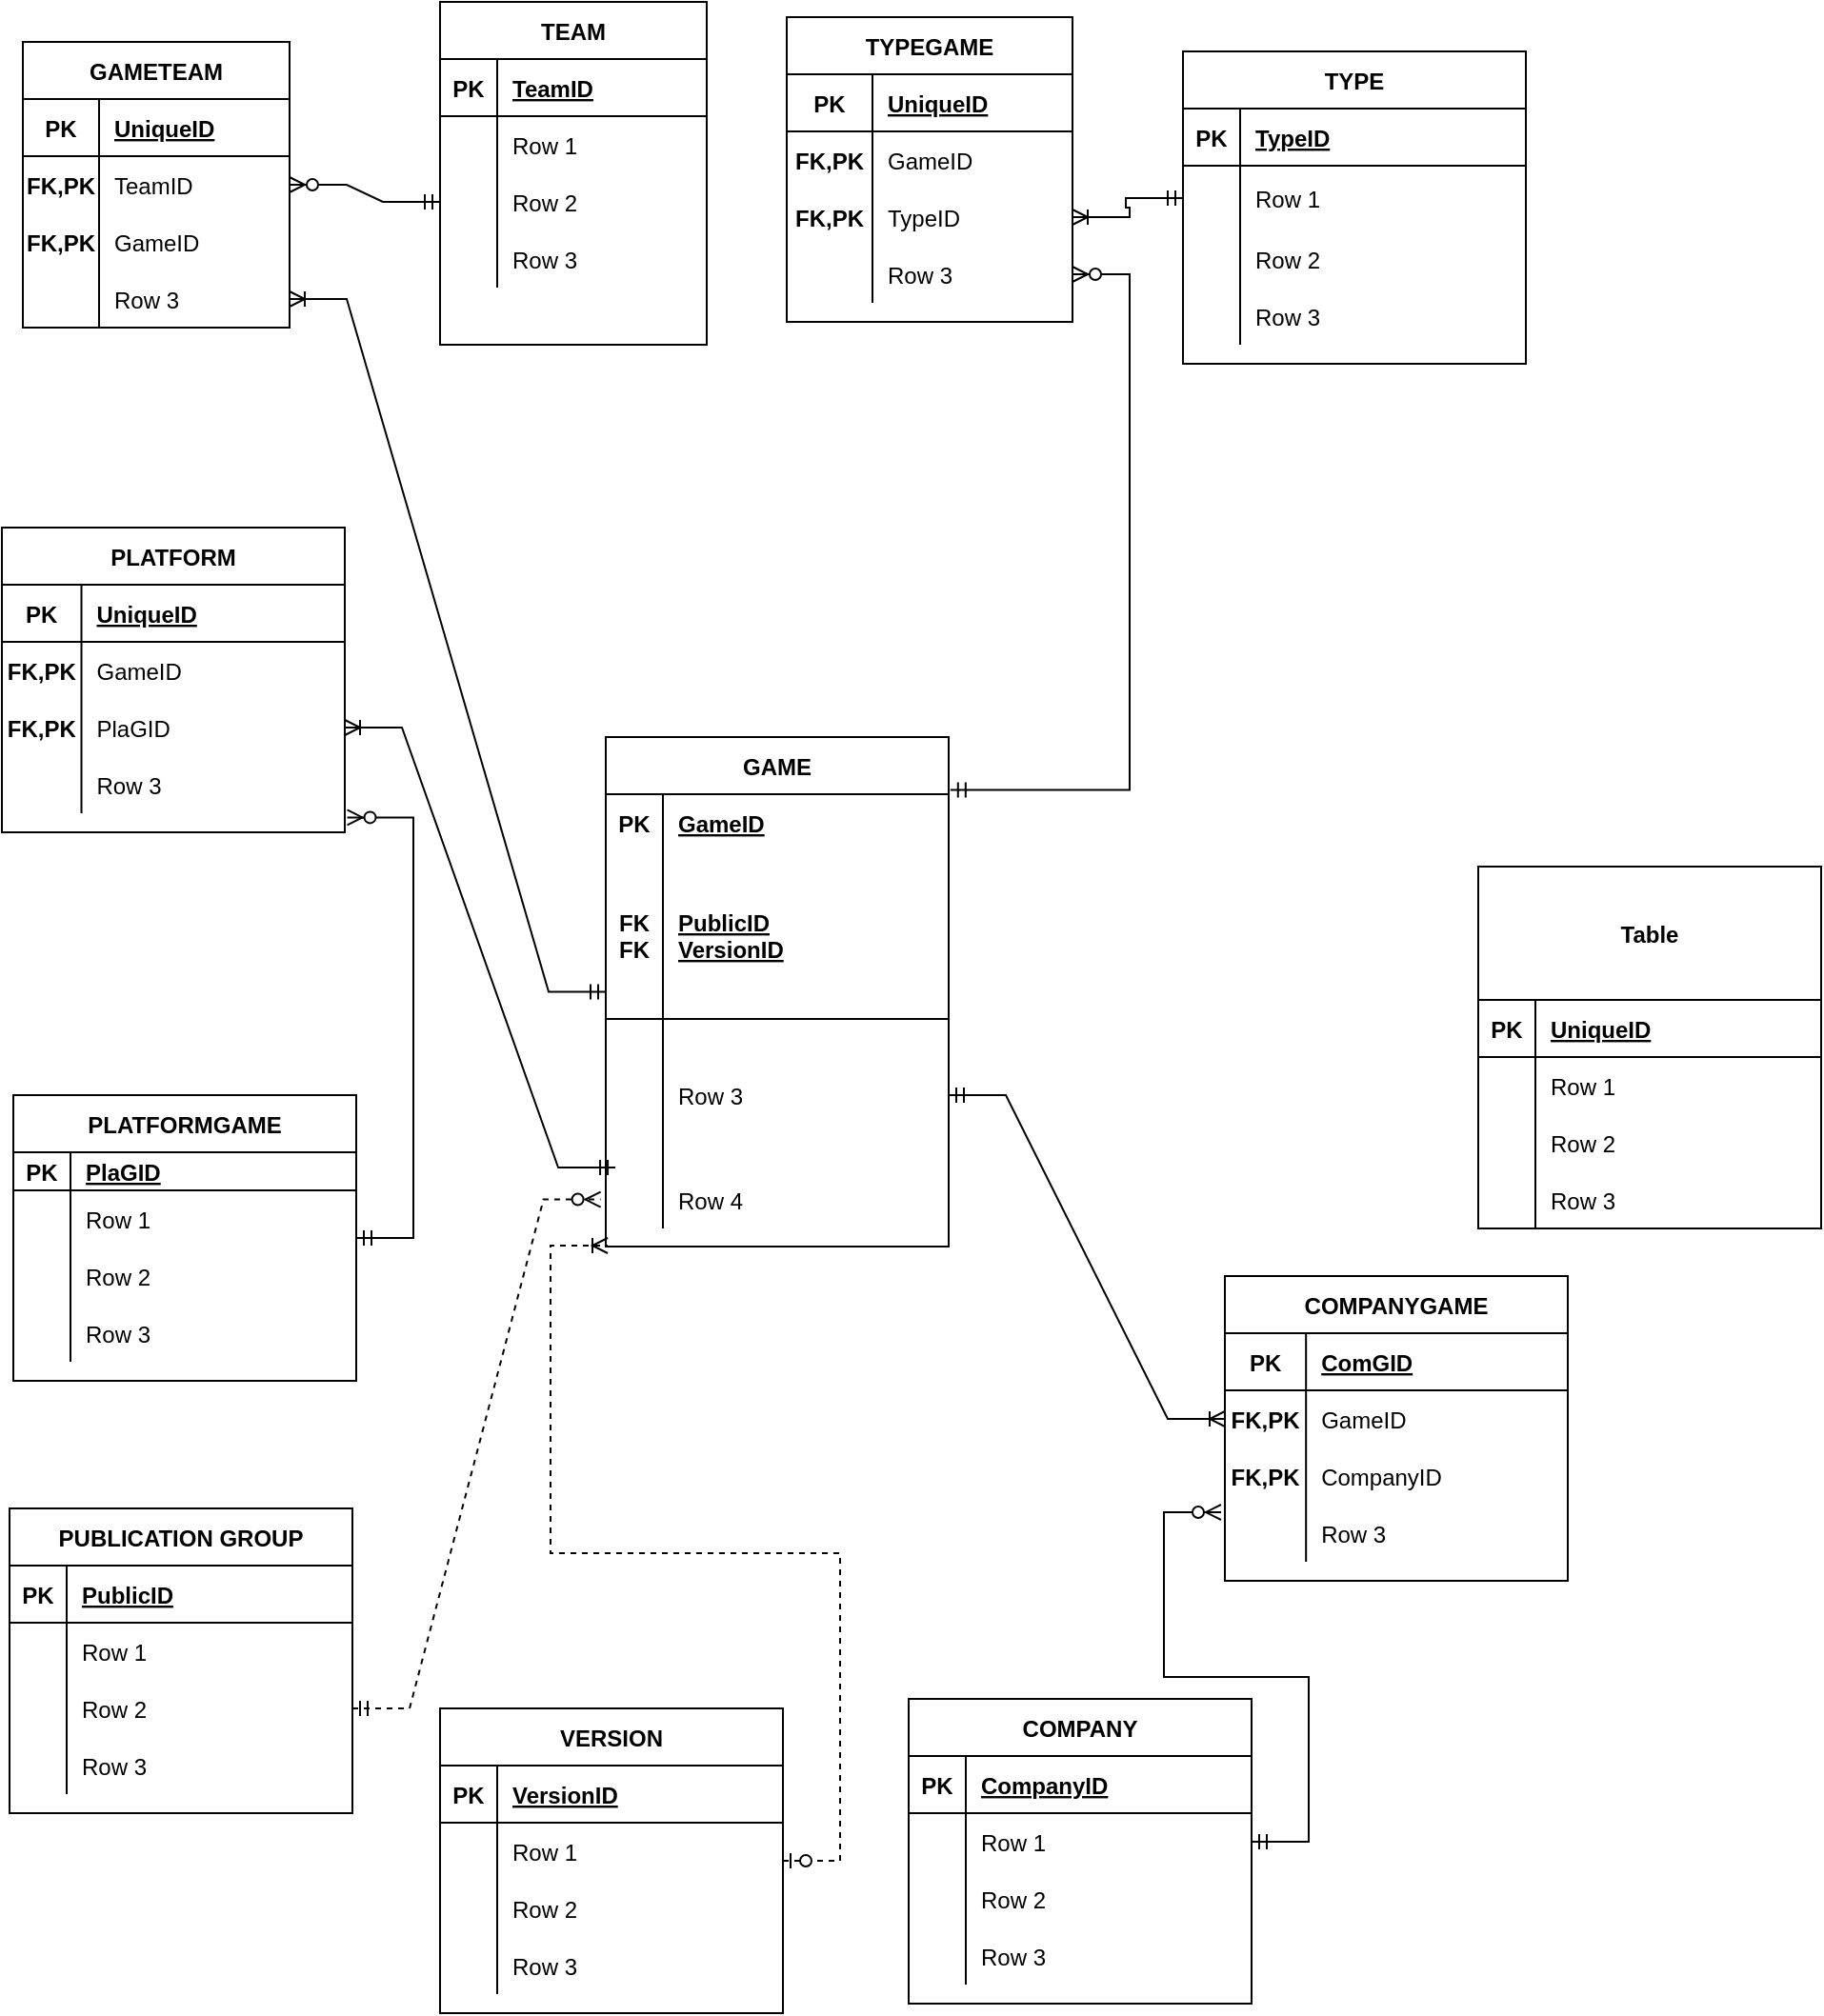 <mxfile version="15.8.3" type="github">
  <diagram id="R2lEEEUBdFMjLlhIrx00" name="Page-1">
    <mxGraphModel dx="1133" dy="668" grid="0" gridSize="10" guides="1" tooltips="1" connect="1" arrows="1" fold="1" page="0" pageScale="1" pageWidth="850" pageHeight="1100" background="none" math="0" shadow="0" extFonts="Permanent Marker^https://fonts.googleapis.com/css?family=Permanent+Marker">
      <root>
        <mxCell id="0" />
        <mxCell id="1" parent="0" />
        <mxCell id="ZHnTKF6K1xCSG7F7-KoO-1" value="GAMETEAM" style="shape=table;startSize=30;container=1;collapsible=1;childLayout=tableLayout;fixedRows=1;rowLines=0;fontStyle=1;align=center;resizeLast=1;" vertex="1" parent="1">
          <mxGeometry x="31" y="45" width="140" height="150" as="geometry" />
        </mxCell>
        <mxCell id="ZHnTKF6K1xCSG7F7-KoO-2" value="" style="shape=partialRectangle;collapsible=0;dropTarget=0;pointerEvents=0;fillColor=none;top=0;left=0;bottom=1;right=0;points=[[0,0.5],[1,0.5]];portConstraint=eastwest;" vertex="1" parent="ZHnTKF6K1xCSG7F7-KoO-1">
          <mxGeometry y="30" width="140" height="30" as="geometry" />
        </mxCell>
        <mxCell id="ZHnTKF6K1xCSG7F7-KoO-3" value="PK" style="shape=partialRectangle;connectable=0;fillColor=none;top=0;left=0;bottom=0;right=0;fontStyle=1;overflow=hidden;" vertex="1" parent="ZHnTKF6K1xCSG7F7-KoO-2">
          <mxGeometry width="40" height="30" as="geometry">
            <mxRectangle width="40" height="30" as="alternateBounds" />
          </mxGeometry>
        </mxCell>
        <mxCell id="ZHnTKF6K1xCSG7F7-KoO-4" value="UniqueID" style="shape=partialRectangle;connectable=0;fillColor=none;top=0;left=0;bottom=0;right=0;align=left;spacingLeft=6;fontStyle=5;overflow=hidden;" vertex="1" parent="ZHnTKF6K1xCSG7F7-KoO-2">
          <mxGeometry x="40" width="100" height="30" as="geometry">
            <mxRectangle width="100" height="30" as="alternateBounds" />
          </mxGeometry>
        </mxCell>
        <mxCell id="ZHnTKF6K1xCSG7F7-KoO-5" value="" style="shape=partialRectangle;collapsible=0;dropTarget=0;pointerEvents=0;fillColor=none;top=0;left=0;bottom=0;right=0;points=[[0,0.5],[1,0.5]];portConstraint=eastwest;" vertex="1" parent="ZHnTKF6K1xCSG7F7-KoO-1">
          <mxGeometry y="60" width="140" height="30" as="geometry" />
        </mxCell>
        <mxCell id="ZHnTKF6K1xCSG7F7-KoO-6" value="FK,PK" style="shape=partialRectangle;connectable=0;fillColor=none;top=0;left=0;bottom=0;right=0;editable=1;overflow=hidden;fontStyle=1" vertex="1" parent="ZHnTKF6K1xCSG7F7-KoO-5">
          <mxGeometry width="40" height="30" as="geometry">
            <mxRectangle width="40" height="30" as="alternateBounds" />
          </mxGeometry>
        </mxCell>
        <mxCell id="ZHnTKF6K1xCSG7F7-KoO-7" value="TeamID" style="shape=partialRectangle;connectable=0;fillColor=none;top=0;left=0;bottom=0;right=0;align=left;spacingLeft=6;overflow=hidden;" vertex="1" parent="ZHnTKF6K1xCSG7F7-KoO-5">
          <mxGeometry x="40" width="100" height="30" as="geometry">
            <mxRectangle width="100" height="30" as="alternateBounds" />
          </mxGeometry>
        </mxCell>
        <mxCell id="ZHnTKF6K1xCSG7F7-KoO-8" value="" style="shape=partialRectangle;collapsible=0;dropTarget=0;pointerEvents=0;fillColor=none;top=0;left=0;bottom=0;right=0;points=[[0,0.5],[1,0.5]];portConstraint=eastwest;" vertex="1" parent="ZHnTKF6K1xCSG7F7-KoO-1">
          <mxGeometry y="90" width="140" height="30" as="geometry" />
        </mxCell>
        <mxCell id="ZHnTKF6K1xCSG7F7-KoO-9" value="FK,PK" style="shape=partialRectangle;connectable=0;fillColor=none;top=0;left=0;bottom=0;right=0;editable=1;overflow=hidden;fontStyle=1" vertex="1" parent="ZHnTKF6K1xCSG7F7-KoO-8">
          <mxGeometry width="40" height="30" as="geometry">
            <mxRectangle width="40" height="30" as="alternateBounds" />
          </mxGeometry>
        </mxCell>
        <mxCell id="ZHnTKF6K1xCSG7F7-KoO-10" value="GameID" style="shape=partialRectangle;connectable=0;fillColor=none;top=0;left=0;bottom=0;right=0;align=left;spacingLeft=6;overflow=hidden;" vertex="1" parent="ZHnTKF6K1xCSG7F7-KoO-8">
          <mxGeometry x="40" width="100" height="30" as="geometry">
            <mxRectangle width="100" height="30" as="alternateBounds" />
          </mxGeometry>
        </mxCell>
        <mxCell id="ZHnTKF6K1xCSG7F7-KoO-11" value="" style="shape=partialRectangle;collapsible=0;dropTarget=0;pointerEvents=0;fillColor=none;top=0;left=0;bottom=0;right=0;points=[[0,0.5],[1,0.5]];portConstraint=eastwest;" vertex="1" parent="ZHnTKF6K1xCSG7F7-KoO-1">
          <mxGeometry y="120" width="140" height="30" as="geometry" />
        </mxCell>
        <mxCell id="ZHnTKF6K1xCSG7F7-KoO-12" value="" style="shape=partialRectangle;connectable=0;fillColor=none;top=0;left=0;bottom=0;right=0;editable=1;overflow=hidden;" vertex="1" parent="ZHnTKF6K1xCSG7F7-KoO-11">
          <mxGeometry width="40" height="30" as="geometry">
            <mxRectangle width="40" height="30" as="alternateBounds" />
          </mxGeometry>
        </mxCell>
        <mxCell id="ZHnTKF6K1xCSG7F7-KoO-13" value="Row 3" style="shape=partialRectangle;connectable=0;fillColor=none;top=0;left=0;bottom=0;right=0;align=left;spacingLeft=6;overflow=hidden;" vertex="1" parent="ZHnTKF6K1xCSG7F7-KoO-11">
          <mxGeometry x="40" width="100" height="30" as="geometry">
            <mxRectangle width="100" height="30" as="alternateBounds" />
          </mxGeometry>
        </mxCell>
        <mxCell id="ZHnTKF6K1xCSG7F7-KoO-14" value="GAME" style="shape=table;startSize=30;container=1;collapsible=1;childLayout=tableLayout;fixedRows=1;rowLines=0;fontStyle=1;align=center;resizeLast=1;" vertex="1" parent="1">
          <mxGeometry x="337" y="410" width="180" height="267.469" as="geometry" />
        </mxCell>
        <mxCell id="ZHnTKF6K1xCSG7F7-KoO-15" value="" style="shape=partialRectangle;collapsible=0;dropTarget=0;pointerEvents=0;fillColor=none;top=0;left=0;bottom=0;right=0;points=[[0,0.5],[1,0.5]];portConstraint=eastwest;" vertex="1" parent="ZHnTKF6K1xCSG7F7-KoO-14">
          <mxGeometry y="30" width="180" height="30" as="geometry" />
        </mxCell>
        <mxCell id="ZHnTKF6K1xCSG7F7-KoO-16" value="PK" style="shape=partialRectangle;connectable=0;fillColor=none;top=0;left=0;bottom=0;right=0;fontStyle=1;overflow=hidden;" vertex="1" parent="ZHnTKF6K1xCSG7F7-KoO-15">
          <mxGeometry width="30" height="30" as="geometry">
            <mxRectangle width="30" height="30" as="alternateBounds" />
          </mxGeometry>
        </mxCell>
        <mxCell id="ZHnTKF6K1xCSG7F7-KoO-17" value="GameID" style="shape=partialRectangle;connectable=0;fillColor=none;top=0;left=0;bottom=0;right=0;align=left;spacingLeft=6;fontStyle=5;overflow=hidden;" vertex="1" parent="ZHnTKF6K1xCSG7F7-KoO-15">
          <mxGeometry x="30" width="150" height="30" as="geometry">
            <mxRectangle width="150" height="30" as="alternateBounds" />
          </mxGeometry>
        </mxCell>
        <mxCell id="ZHnTKF6K1xCSG7F7-KoO-18" value="" style="shape=partialRectangle;collapsible=0;dropTarget=0;pointerEvents=0;fillColor=none;top=0;left=0;bottom=1;right=0;points=[[0,0.5],[1,0.5]];portConstraint=eastwest;" vertex="1" parent="ZHnTKF6K1xCSG7F7-KoO-14">
          <mxGeometry y="60" width="180" height="88" as="geometry" />
        </mxCell>
        <mxCell id="ZHnTKF6K1xCSG7F7-KoO-19" value="FK&#xa;FK" style="shape=partialRectangle;connectable=0;fillColor=none;top=0;left=0;bottom=0;right=0;fontStyle=1;overflow=hidden;" vertex="1" parent="ZHnTKF6K1xCSG7F7-KoO-18">
          <mxGeometry width="30" height="88" as="geometry">
            <mxRectangle width="30" height="88" as="alternateBounds" />
          </mxGeometry>
        </mxCell>
        <mxCell id="ZHnTKF6K1xCSG7F7-KoO-20" value="PublicID&#xa;VersionID" style="shape=partialRectangle;connectable=0;fillColor=none;top=0;left=0;bottom=0;right=0;align=left;spacingLeft=6;fontStyle=5;overflow=hidden;" vertex="1" parent="ZHnTKF6K1xCSG7F7-KoO-18">
          <mxGeometry x="30" width="150" height="88" as="geometry">
            <mxRectangle width="150" height="88" as="alternateBounds" />
          </mxGeometry>
        </mxCell>
        <mxCell id="ZHnTKF6K1xCSG7F7-KoO-21" value="" style="shape=partialRectangle;collapsible=0;dropTarget=0;pointerEvents=0;fillColor=none;top=0;left=0;bottom=0;right=0;points=[[0,0.5],[1,0.5]];portConstraint=eastwest;" vertex="1" parent="ZHnTKF6K1xCSG7F7-KoO-14">
          <mxGeometry y="148" width="180" height="80" as="geometry" />
        </mxCell>
        <mxCell id="ZHnTKF6K1xCSG7F7-KoO-22" value="" style="shape=partialRectangle;connectable=0;fillColor=none;top=0;left=0;bottom=0;right=0;editable=1;overflow=hidden;" vertex="1" parent="ZHnTKF6K1xCSG7F7-KoO-21">
          <mxGeometry width="30" height="80" as="geometry">
            <mxRectangle width="30" height="80" as="alternateBounds" />
          </mxGeometry>
        </mxCell>
        <mxCell id="ZHnTKF6K1xCSG7F7-KoO-23" value="Row 3" style="shape=partialRectangle;connectable=0;fillColor=none;top=0;left=0;bottom=0;right=0;align=left;spacingLeft=6;overflow=hidden;" vertex="1" parent="ZHnTKF6K1xCSG7F7-KoO-21">
          <mxGeometry x="30" width="150" height="80" as="geometry">
            <mxRectangle width="150" height="80" as="alternateBounds" />
          </mxGeometry>
        </mxCell>
        <mxCell id="ZHnTKF6K1xCSG7F7-KoO-24" value="" style="shape=partialRectangle;collapsible=0;dropTarget=0;pointerEvents=0;fillColor=none;top=0;left=0;bottom=0;right=0;points=[[0,0.5],[1,0.5]];portConstraint=eastwest;" vertex="1" parent="ZHnTKF6K1xCSG7F7-KoO-14">
          <mxGeometry y="228" width="180" height="30" as="geometry" />
        </mxCell>
        <mxCell id="ZHnTKF6K1xCSG7F7-KoO-25" value="" style="shape=partialRectangle;connectable=0;fillColor=none;top=0;left=0;bottom=0;right=0;editable=1;overflow=hidden;" vertex="1" parent="ZHnTKF6K1xCSG7F7-KoO-24">
          <mxGeometry width="30" height="30" as="geometry">
            <mxRectangle width="30" height="30" as="alternateBounds" />
          </mxGeometry>
        </mxCell>
        <mxCell id="ZHnTKF6K1xCSG7F7-KoO-26" value="Row 4" style="shape=partialRectangle;connectable=0;fillColor=none;top=0;left=0;bottom=0;right=0;align=left;spacingLeft=6;overflow=hidden;" vertex="1" parent="ZHnTKF6K1xCSG7F7-KoO-24">
          <mxGeometry x="30" width="150" height="30" as="geometry">
            <mxRectangle width="150" height="30" as="alternateBounds" />
          </mxGeometry>
        </mxCell>
        <mxCell id="ZHnTKF6K1xCSG7F7-KoO-27" value="TEAM" style="shape=table;startSize=30;container=1;collapsible=1;childLayout=tableLayout;fixedRows=1;rowLines=0;fontStyle=1;align=center;resizeLast=1;" vertex="1" parent="1">
          <mxGeometry x="250" y="24" width="140" height="180" as="geometry" />
        </mxCell>
        <mxCell id="ZHnTKF6K1xCSG7F7-KoO-28" value="" style="shape=partialRectangle;collapsible=0;dropTarget=0;pointerEvents=0;fillColor=none;top=0;left=0;bottom=1;right=0;points=[[0,0.5],[1,0.5]];portConstraint=eastwest;" vertex="1" parent="ZHnTKF6K1xCSG7F7-KoO-27">
          <mxGeometry y="30" width="140" height="30" as="geometry" />
        </mxCell>
        <mxCell id="ZHnTKF6K1xCSG7F7-KoO-29" value="PK" style="shape=partialRectangle;connectable=0;fillColor=none;top=0;left=0;bottom=0;right=0;fontStyle=1;overflow=hidden;" vertex="1" parent="ZHnTKF6K1xCSG7F7-KoO-28">
          <mxGeometry width="30" height="30" as="geometry">
            <mxRectangle width="30" height="30" as="alternateBounds" />
          </mxGeometry>
        </mxCell>
        <mxCell id="ZHnTKF6K1xCSG7F7-KoO-30" value="TeamID" style="shape=partialRectangle;connectable=0;fillColor=none;top=0;left=0;bottom=0;right=0;align=left;spacingLeft=6;fontStyle=5;overflow=hidden;" vertex="1" parent="ZHnTKF6K1xCSG7F7-KoO-28">
          <mxGeometry x="30" width="110" height="30" as="geometry">
            <mxRectangle width="110" height="30" as="alternateBounds" />
          </mxGeometry>
        </mxCell>
        <mxCell id="ZHnTKF6K1xCSG7F7-KoO-31" value="" style="shape=partialRectangle;collapsible=0;dropTarget=0;pointerEvents=0;fillColor=none;top=0;left=0;bottom=0;right=0;points=[[0,0.5],[1,0.5]];portConstraint=eastwest;" vertex="1" parent="ZHnTKF6K1xCSG7F7-KoO-27">
          <mxGeometry y="60" width="140" height="30" as="geometry" />
        </mxCell>
        <mxCell id="ZHnTKF6K1xCSG7F7-KoO-32" value="" style="shape=partialRectangle;connectable=0;fillColor=none;top=0;left=0;bottom=0;right=0;editable=1;overflow=hidden;" vertex="1" parent="ZHnTKF6K1xCSG7F7-KoO-31">
          <mxGeometry width="30" height="30" as="geometry">
            <mxRectangle width="30" height="30" as="alternateBounds" />
          </mxGeometry>
        </mxCell>
        <mxCell id="ZHnTKF6K1xCSG7F7-KoO-33" value="Row 1" style="shape=partialRectangle;connectable=0;fillColor=none;top=0;left=0;bottom=0;right=0;align=left;spacingLeft=6;overflow=hidden;" vertex="1" parent="ZHnTKF6K1xCSG7F7-KoO-31">
          <mxGeometry x="30" width="110" height="30" as="geometry">
            <mxRectangle width="110" height="30" as="alternateBounds" />
          </mxGeometry>
        </mxCell>
        <mxCell id="ZHnTKF6K1xCSG7F7-KoO-34" value="" style="shape=partialRectangle;collapsible=0;dropTarget=0;pointerEvents=0;fillColor=none;top=0;left=0;bottom=0;right=0;points=[[0,0.5],[1,0.5]];portConstraint=eastwest;" vertex="1" parent="ZHnTKF6K1xCSG7F7-KoO-27">
          <mxGeometry y="90" width="140" height="30" as="geometry" />
        </mxCell>
        <mxCell id="ZHnTKF6K1xCSG7F7-KoO-35" value="" style="shape=partialRectangle;connectable=0;fillColor=none;top=0;left=0;bottom=0;right=0;editable=1;overflow=hidden;" vertex="1" parent="ZHnTKF6K1xCSG7F7-KoO-34">
          <mxGeometry width="30" height="30" as="geometry">
            <mxRectangle width="30" height="30" as="alternateBounds" />
          </mxGeometry>
        </mxCell>
        <mxCell id="ZHnTKF6K1xCSG7F7-KoO-36" value="Row 2" style="shape=partialRectangle;connectable=0;fillColor=none;top=0;left=0;bottom=0;right=0;align=left;spacingLeft=6;overflow=hidden;" vertex="1" parent="ZHnTKF6K1xCSG7F7-KoO-34">
          <mxGeometry x="30" width="110" height="30" as="geometry">
            <mxRectangle width="110" height="30" as="alternateBounds" />
          </mxGeometry>
        </mxCell>
        <mxCell id="ZHnTKF6K1xCSG7F7-KoO-37" value="" style="shape=partialRectangle;collapsible=0;dropTarget=0;pointerEvents=0;fillColor=none;top=0;left=0;bottom=0;right=0;points=[[0,0.5],[1,0.5]];portConstraint=eastwest;" vertex="1" parent="ZHnTKF6K1xCSG7F7-KoO-27">
          <mxGeometry y="120" width="140" height="30" as="geometry" />
        </mxCell>
        <mxCell id="ZHnTKF6K1xCSG7F7-KoO-38" value="" style="shape=partialRectangle;connectable=0;fillColor=none;top=0;left=0;bottom=0;right=0;editable=1;overflow=hidden;" vertex="1" parent="ZHnTKF6K1xCSG7F7-KoO-37">
          <mxGeometry width="30" height="30" as="geometry">
            <mxRectangle width="30" height="30" as="alternateBounds" />
          </mxGeometry>
        </mxCell>
        <mxCell id="ZHnTKF6K1xCSG7F7-KoO-39" value="Row 3" style="shape=partialRectangle;connectable=0;fillColor=none;top=0;left=0;bottom=0;right=0;align=left;spacingLeft=6;overflow=hidden;" vertex="1" parent="ZHnTKF6K1xCSG7F7-KoO-37">
          <mxGeometry x="30" width="110" height="30" as="geometry">
            <mxRectangle width="110" height="30" as="alternateBounds" />
          </mxGeometry>
        </mxCell>
        <mxCell id="ZHnTKF6K1xCSG7F7-KoO-40" value="TYPEGAME" style="shape=table;startSize=30;container=1;collapsible=1;childLayout=tableLayout;fixedRows=1;rowLines=0;fontStyle=1;align=center;resizeLast=1;" vertex="1" parent="1">
          <mxGeometry x="432" y="32" width="150" height="160" as="geometry" />
        </mxCell>
        <mxCell id="ZHnTKF6K1xCSG7F7-KoO-41" value="" style="shape=partialRectangle;collapsible=0;dropTarget=0;pointerEvents=0;fillColor=none;top=0;left=0;bottom=1;right=0;points=[[0,0.5],[1,0.5]];portConstraint=eastwest;" vertex="1" parent="ZHnTKF6K1xCSG7F7-KoO-40">
          <mxGeometry y="30" width="150" height="30" as="geometry" />
        </mxCell>
        <mxCell id="ZHnTKF6K1xCSG7F7-KoO-42" value="PK" style="shape=partialRectangle;connectable=0;fillColor=none;top=0;left=0;bottom=0;right=0;fontStyle=1;overflow=hidden;" vertex="1" parent="ZHnTKF6K1xCSG7F7-KoO-41">
          <mxGeometry width="45" height="30" as="geometry">
            <mxRectangle width="45" height="30" as="alternateBounds" />
          </mxGeometry>
        </mxCell>
        <mxCell id="ZHnTKF6K1xCSG7F7-KoO-43" value="UniqueID" style="shape=partialRectangle;connectable=0;fillColor=none;top=0;left=0;bottom=0;right=0;align=left;spacingLeft=6;fontStyle=5;overflow=hidden;" vertex="1" parent="ZHnTKF6K1xCSG7F7-KoO-41">
          <mxGeometry x="45" width="105" height="30" as="geometry">
            <mxRectangle width="105" height="30" as="alternateBounds" />
          </mxGeometry>
        </mxCell>
        <mxCell id="ZHnTKF6K1xCSG7F7-KoO-44" value="" style="shape=partialRectangle;collapsible=0;dropTarget=0;pointerEvents=0;fillColor=none;top=0;left=0;bottom=0;right=0;points=[[0,0.5],[1,0.5]];portConstraint=eastwest;" vertex="1" parent="ZHnTKF6K1xCSG7F7-KoO-40">
          <mxGeometry y="60" width="150" height="30" as="geometry" />
        </mxCell>
        <mxCell id="ZHnTKF6K1xCSG7F7-KoO-45" value="FK,PK" style="shape=partialRectangle;connectable=0;fillColor=none;top=0;left=0;bottom=0;right=0;editable=1;overflow=hidden;fontStyle=1" vertex="1" parent="ZHnTKF6K1xCSG7F7-KoO-44">
          <mxGeometry width="45" height="30" as="geometry">
            <mxRectangle width="45" height="30" as="alternateBounds" />
          </mxGeometry>
        </mxCell>
        <mxCell id="ZHnTKF6K1xCSG7F7-KoO-46" value="GameID" style="shape=partialRectangle;connectable=0;fillColor=none;top=0;left=0;bottom=0;right=0;align=left;spacingLeft=6;overflow=hidden;" vertex="1" parent="ZHnTKF6K1xCSG7F7-KoO-44">
          <mxGeometry x="45" width="105" height="30" as="geometry">
            <mxRectangle width="105" height="30" as="alternateBounds" />
          </mxGeometry>
        </mxCell>
        <mxCell id="ZHnTKF6K1xCSG7F7-KoO-47" value="" style="shape=partialRectangle;collapsible=0;dropTarget=0;pointerEvents=0;fillColor=none;top=0;left=0;bottom=0;right=0;points=[[0,0.5],[1,0.5]];portConstraint=eastwest;" vertex="1" parent="ZHnTKF6K1xCSG7F7-KoO-40">
          <mxGeometry y="90" width="150" height="30" as="geometry" />
        </mxCell>
        <mxCell id="ZHnTKF6K1xCSG7F7-KoO-48" value="FK,PK" style="shape=partialRectangle;connectable=0;fillColor=none;top=0;left=0;bottom=0;right=0;editable=1;overflow=hidden;fontStyle=1" vertex="1" parent="ZHnTKF6K1xCSG7F7-KoO-47">
          <mxGeometry width="45" height="30" as="geometry">
            <mxRectangle width="45" height="30" as="alternateBounds" />
          </mxGeometry>
        </mxCell>
        <mxCell id="ZHnTKF6K1xCSG7F7-KoO-49" value="TypeID" style="shape=partialRectangle;connectable=0;fillColor=none;top=0;left=0;bottom=0;right=0;align=left;spacingLeft=6;overflow=hidden;" vertex="1" parent="ZHnTKF6K1xCSG7F7-KoO-47">
          <mxGeometry x="45" width="105" height="30" as="geometry">
            <mxRectangle width="105" height="30" as="alternateBounds" />
          </mxGeometry>
        </mxCell>
        <mxCell id="ZHnTKF6K1xCSG7F7-KoO-50" value="" style="shape=partialRectangle;collapsible=0;dropTarget=0;pointerEvents=0;fillColor=none;top=0;left=0;bottom=0;right=0;points=[[0,0.5],[1,0.5]];portConstraint=eastwest;" vertex="1" parent="ZHnTKF6K1xCSG7F7-KoO-40">
          <mxGeometry y="120" width="150" height="30" as="geometry" />
        </mxCell>
        <mxCell id="ZHnTKF6K1xCSG7F7-KoO-51" value="" style="shape=partialRectangle;connectable=0;fillColor=none;top=0;left=0;bottom=0;right=0;editable=1;overflow=hidden;" vertex="1" parent="ZHnTKF6K1xCSG7F7-KoO-50">
          <mxGeometry width="45" height="30" as="geometry">
            <mxRectangle width="45" height="30" as="alternateBounds" />
          </mxGeometry>
        </mxCell>
        <mxCell id="ZHnTKF6K1xCSG7F7-KoO-52" value="Row 3" style="shape=partialRectangle;connectable=0;fillColor=none;top=0;left=0;bottom=0;right=0;align=left;spacingLeft=6;overflow=hidden;" vertex="1" parent="ZHnTKF6K1xCSG7F7-KoO-50">
          <mxGeometry x="45" width="105" height="30" as="geometry">
            <mxRectangle width="105" height="30" as="alternateBounds" />
          </mxGeometry>
        </mxCell>
        <mxCell id="ZHnTKF6K1xCSG7F7-KoO-53" value="PLATFORM" style="shape=table;startSize=30;container=1;collapsible=1;childLayout=tableLayout;fixedRows=1;rowLines=0;fontStyle=1;align=center;resizeLast=1;" vertex="1" parent="1">
          <mxGeometry x="20" y="300" width="180" height="160" as="geometry" />
        </mxCell>
        <mxCell id="ZHnTKF6K1xCSG7F7-KoO-54" value="" style="shape=partialRectangle;collapsible=0;dropTarget=0;pointerEvents=0;fillColor=none;top=0;left=0;bottom=1;right=0;points=[[0,0.5],[1,0.5]];portConstraint=eastwest;" vertex="1" parent="ZHnTKF6K1xCSG7F7-KoO-53">
          <mxGeometry y="30" width="180" height="30" as="geometry" />
        </mxCell>
        <mxCell id="ZHnTKF6K1xCSG7F7-KoO-55" value="PK" style="shape=partialRectangle;connectable=0;fillColor=none;top=0;left=0;bottom=0;right=0;fontStyle=1;overflow=hidden;" vertex="1" parent="ZHnTKF6K1xCSG7F7-KoO-54">
          <mxGeometry width="41.75" height="30" as="geometry">
            <mxRectangle width="41.75" height="30" as="alternateBounds" />
          </mxGeometry>
        </mxCell>
        <mxCell id="ZHnTKF6K1xCSG7F7-KoO-56" value="UniqueID" style="shape=partialRectangle;connectable=0;fillColor=none;top=0;left=0;bottom=0;right=0;align=left;spacingLeft=6;fontStyle=5;overflow=hidden;" vertex="1" parent="ZHnTKF6K1xCSG7F7-KoO-54">
          <mxGeometry x="41.75" width="138.25" height="30" as="geometry">
            <mxRectangle width="138.25" height="30" as="alternateBounds" />
          </mxGeometry>
        </mxCell>
        <mxCell id="ZHnTKF6K1xCSG7F7-KoO-57" value="" style="shape=partialRectangle;collapsible=0;dropTarget=0;pointerEvents=0;fillColor=none;top=0;left=0;bottom=0;right=0;points=[[0,0.5],[1,0.5]];portConstraint=eastwest;" vertex="1" parent="ZHnTKF6K1xCSG7F7-KoO-53">
          <mxGeometry y="60" width="180" height="30" as="geometry" />
        </mxCell>
        <mxCell id="ZHnTKF6K1xCSG7F7-KoO-58" value="FK,PK" style="shape=partialRectangle;connectable=0;fillColor=none;top=0;left=0;bottom=0;right=0;editable=1;overflow=hidden;fontStyle=1" vertex="1" parent="ZHnTKF6K1xCSG7F7-KoO-57">
          <mxGeometry width="41.75" height="30" as="geometry">
            <mxRectangle width="41.75" height="30" as="alternateBounds" />
          </mxGeometry>
        </mxCell>
        <mxCell id="ZHnTKF6K1xCSG7F7-KoO-59" value="GameID" style="shape=partialRectangle;connectable=0;fillColor=none;top=0;left=0;bottom=0;right=0;align=left;spacingLeft=6;overflow=hidden;" vertex="1" parent="ZHnTKF6K1xCSG7F7-KoO-57">
          <mxGeometry x="41.75" width="138.25" height="30" as="geometry">
            <mxRectangle width="138.25" height="30" as="alternateBounds" />
          </mxGeometry>
        </mxCell>
        <mxCell id="ZHnTKF6K1xCSG7F7-KoO-60" value="" style="shape=partialRectangle;collapsible=0;dropTarget=0;pointerEvents=0;fillColor=none;top=0;left=0;bottom=0;right=0;points=[[0,0.5],[1,0.5]];portConstraint=eastwest;" vertex="1" parent="ZHnTKF6K1xCSG7F7-KoO-53">
          <mxGeometry y="90" width="180" height="30" as="geometry" />
        </mxCell>
        <mxCell id="ZHnTKF6K1xCSG7F7-KoO-61" value="FK,PK" style="shape=partialRectangle;connectable=0;fillColor=none;top=0;left=0;bottom=0;right=0;editable=1;overflow=hidden;fontStyle=1" vertex="1" parent="ZHnTKF6K1xCSG7F7-KoO-60">
          <mxGeometry width="41.75" height="30" as="geometry">
            <mxRectangle width="41.75" height="30" as="alternateBounds" />
          </mxGeometry>
        </mxCell>
        <mxCell id="ZHnTKF6K1xCSG7F7-KoO-62" value="PlaGID" style="shape=partialRectangle;connectable=0;fillColor=none;top=0;left=0;bottom=0;right=0;align=left;spacingLeft=6;overflow=hidden;" vertex="1" parent="ZHnTKF6K1xCSG7F7-KoO-60">
          <mxGeometry x="41.75" width="138.25" height="30" as="geometry">
            <mxRectangle width="138.25" height="30" as="alternateBounds" />
          </mxGeometry>
        </mxCell>
        <mxCell id="ZHnTKF6K1xCSG7F7-KoO-63" value="" style="shape=partialRectangle;collapsible=0;dropTarget=0;pointerEvents=0;fillColor=none;top=0;left=0;bottom=0;right=0;points=[[0,0.5],[1,0.5]];portConstraint=eastwest;" vertex="1" parent="ZHnTKF6K1xCSG7F7-KoO-53">
          <mxGeometry y="120" width="180" height="30" as="geometry" />
        </mxCell>
        <mxCell id="ZHnTKF6K1xCSG7F7-KoO-64" value="" style="shape=partialRectangle;connectable=0;fillColor=none;top=0;left=0;bottom=0;right=0;editable=1;overflow=hidden;" vertex="1" parent="ZHnTKF6K1xCSG7F7-KoO-63">
          <mxGeometry width="41.75" height="30" as="geometry">
            <mxRectangle width="41.75" height="30" as="alternateBounds" />
          </mxGeometry>
        </mxCell>
        <mxCell id="ZHnTKF6K1xCSG7F7-KoO-65" value="Row 3" style="shape=partialRectangle;connectable=0;fillColor=none;top=0;left=0;bottom=0;right=0;align=left;spacingLeft=6;overflow=hidden;" vertex="1" parent="ZHnTKF6K1xCSG7F7-KoO-63">
          <mxGeometry x="41.75" width="138.25" height="30" as="geometry">
            <mxRectangle width="138.25" height="30" as="alternateBounds" />
          </mxGeometry>
        </mxCell>
        <mxCell id="ZHnTKF6K1xCSG7F7-KoO-66" value="PLATFORMGAME" style="shape=table;startSize=30;container=1;collapsible=1;childLayout=tableLayout;fixedRows=1;rowLines=0;fontStyle=1;align=center;resizeLast=1;" vertex="1" parent="1">
          <mxGeometry x="26" y="598" width="180" height="150" as="geometry" />
        </mxCell>
        <mxCell id="ZHnTKF6K1xCSG7F7-KoO-67" value="" style="shape=partialRectangle;collapsible=0;dropTarget=0;pointerEvents=0;fillColor=none;top=0;left=0;bottom=1;right=0;points=[[0,0.5],[1,0.5]];portConstraint=eastwest;" vertex="1" parent="ZHnTKF6K1xCSG7F7-KoO-66">
          <mxGeometry y="30" width="180" height="20" as="geometry" />
        </mxCell>
        <mxCell id="ZHnTKF6K1xCSG7F7-KoO-68" value="PK" style="shape=partialRectangle;connectable=0;fillColor=none;top=0;left=0;bottom=0;right=0;fontStyle=1;overflow=hidden;" vertex="1" parent="ZHnTKF6K1xCSG7F7-KoO-67">
          <mxGeometry width="30" height="20" as="geometry">
            <mxRectangle width="30" height="20" as="alternateBounds" />
          </mxGeometry>
        </mxCell>
        <mxCell id="ZHnTKF6K1xCSG7F7-KoO-69" value="PlaGID" style="shape=partialRectangle;connectable=0;fillColor=none;top=0;left=0;bottom=0;right=0;align=left;spacingLeft=6;fontStyle=5;overflow=hidden;" vertex="1" parent="ZHnTKF6K1xCSG7F7-KoO-67">
          <mxGeometry x="30" width="150" height="20" as="geometry">
            <mxRectangle width="150" height="20" as="alternateBounds" />
          </mxGeometry>
        </mxCell>
        <mxCell id="ZHnTKF6K1xCSG7F7-KoO-70" value="" style="shape=partialRectangle;collapsible=0;dropTarget=0;pointerEvents=0;fillColor=none;top=0;left=0;bottom=0;right=0;points=[[0,0.5],[1,0.5]];portConstraint=eastwest;" vertex="1" parent="ZHnTKF6K1xCSG7F7-KoO-66">
          <mxGeometry y="50" width="180" height="30" as="geometry" />
        </mxCell>
        <mxCell id="ZHnTKF6K1xCSG7F7-KoO-71" value="" style="shape=partialRectangle;connectable=0;fillColor=none;top=0;left=0;bottom=0;right=0;editable=1;overflow=hidden;" vertex="1" parent="ZHnTKF6K1xCSG7F7-KoO-70">
          <mxGeometry width="30" height="30" as="geometry">
            <mxRectangle width="30" height="30" as="alternateBounds" />
          </mxGeometry>
        </mxCell>
        <mxCell id="ZHnTKF6K1xCSG7F7-KoO-72" value="Row 1" style="shape=partialRectangle;connectable=0;fillColor=none;top=0;left=0;bottom=0;right=0;align=left;spacingLeft=6;overflow=hidden;" vertex="1" parent="ZHnTKF6K1xCSG7F7-KoO-70">
          <mxGeometry x="30" width="150" height="30" as="geometry">
            <mxRectangle width="150" height="30" as="alternateBounds" />
          </mxGeometry>
        </mxCell>
        <mxCell id="ZHnTKF6K1xCSG7F7-KoO-73" value="" style="shape=partialRectangle;collapsible=0;dropTarget=0;pointerEvents=0;fillColor=none;top=0;left=0;bottom=0;right=0;points=[[0,0.5],[1,0.5]];portConstraint=eastwest;" vertex="1" parent="ZHnTKF6K1xCSG7F7-KoO-66">
          <mxGeometry y="80" width="180" height="30" as="geometry" />
        </mxCell>
        <mxCell id="ZHnTKF6K1xCSG7F7-KoO-74" value="" style="shape=partialRectangle;connectable=0;fillColor=none;top=0;left=0;bottom=0;right=0;editable=1;overflow=hidden;" vertex="1" parent="ZHnTKF6K1xCSG7F7-KoO-73">
          <mxGeometry width="30" height="30" as="geometry">
            <mxRectangle width="30" height="30" as="alternateBounds" />
          </mxGeometry>
        </mxCell>
        <mxCell id="ZHnTKF6K1xCSG7F7-KoO-75" value="Row 2" style="shape=partialRectangle;connectable=0;fillColor=none;top=0;left=0;bottom=0;right=0;align=left;spacingLeft=6;overflow=hidden;" vertex="1" parent="ZHnTKF6K1xCSG7F7-KoO-73">
          <mxGeometry x="30" width="150" height="30" as="geometry">
            <mxRectangle width="150" height="30" as="alternateBounds" />
          </mxGeometry>
        </mxCell>
        <mxCell id="ZHnTKF6K1xCSG7F7-KoO-76" value="" style="shape=partialRectangle;collapsible=0;dropTarget=0;pointerEvents=0;fillColor=none;top=0;left=0;bottom=0;right=0;points=[[0,0.5],[1,0.5]];portConstraint=eastwest;" vertex="1" parent="ZHnTKF6K1xCSG7F7-KoO-66">
          <mxGeometry y="110" width="180" height="30" as="geometry" />
        </mxCell>
        <mxCell id="ZHnTKF6K1xCSG7F7-KoO-77" value="" style="shape=partialRectangle;connectable=0;fillColor=none;top=0;left=0;bottom=0;right=0;editable=1;overflow=hidden;" vertex="1" parent="ZHnTKF6K1xCSG7F7-KoO-76">
          <mxGeometry width="30" height="30" as="geometry">
            <mxRectangle width="30" height="30" as="alternateBounds" />
          </mxGeometry>
        </mxCell>
        <mxCell id="ZHnTKF6K1xCSG7F7-KoO-78" value="Row 3" style="shape=partialRectangle;connectable=0;fillColor=none;top=0;left=0;bottom=0;right=0;align=left;spacingLeft=6;overflow=hidden;" vertex="1" parent="ZHnTKF6K1xCSG7F7-KoO-76">
          <mxGeometry x="30" width="150" height="30" as="geometry">
            <mxRectangle width="150" height="30" as="alternateBounds" />
          </mxGeometry>
        </mxCell>
        <mxCell id="ZHnTKF6K1xCSG7F7-KoO-92" value="" style="edgeStyle=entityRelationEdgeStyle;fontSize=12;html=1;endArrow=ERoneToMany;startArrow=ERmandOne;rounded=0;" edge="1" parent="1" source="ZHnTKF6K1xCSG7F7-KoO-14" target="ZHnTKF6K1xCSG7F7-KoO-11">
          <mxGeometry width="100" height="100" relative="1" as="geometry">
            <mxPoint x="130" y="360" as="sourcePoint" />
            <mxPoint x="230" y="260" as="targetPoint" />
          </mxGeometry>
        </mxCell>
        <mxCell id="ZHnTKF6K1xCSG7F7-KoO-93" value="" style="edgeStyle=entityRelationEdgeStyle;fontSize=12;html=1;endArrow=ERzeroToMany;startArrow=ERmandOne;rounded=0;exitX=0;exitY=0.5;exitDx=0;exitDy=0;entryX=1;entryY=0.5;entryDx=0;entryDy=0;" edge="1" parent="1" source="ZHnTKF6K1xCSG7F7-KoO-34" target="ZHnTKF6K1xCSG7F7-KoO-5">
          <mxGeometry width="100" height="100" relative="1" as="geometry">
            <mxPoint x="360" y="310" as="sourcePoint" />
            <mxPoint x="210" y="160" as="targetPoint" />
          </mxGeometry>
        </mxCell>
        <mxCell id="ZHnTKF6K1xCSG7F7-KoO-94" value="TYPE" style="shape=table;startSize=30;container=1;collapsible=1;childLayout=tableLayout;fixedRows=1;rowLines=0;fontStyle=1;align=center;resizeLast=1;" vertex="1" parent="1">
          <mxGeometry x="640" y="50" width="180" height="163.941" as="geometry" />
        </mxCell>
        <mxCell id="ZHnTKF6K1xCSG7F7-KoO-95" value="" style="shape=partialRectangle;collapsible=0;dropTarget=0;pointerEvents=0;fillColor=none;top=0;left=0;bottom=1;right=0;points=[[0,0.5],[1,0.5]];portConstraint=eastwest;" vertex="1" parent="ZHnTKF6K1xCSG7F7-KoO-94">
          <mxGeometry y="30" width="180" height="30" as="geometry" />
        </mxCell>
        <mxCell id="ZHnTKF6K1xCSG7F7-KoO-96" value="PK" style="shape=partialRectangle;connectable=0;fillColor=none;top=0;left=0;bottom=0;right=0;fontStyle=1;overflow=hidden;" vertex="1" parent="ZHnTKF6K1xCSG7F7-KoO-95">
          <mxGeometry width="30" height="30" as="geometry">
            <mxRectangle width="30" height="30" as="alternateBounds" />
          </mxGeometry>
        </mxCell>
        <mxCell id="ZHnTKF6K1xCSG7F7-KoO-97" value="TypeID" style="shape=partialRectangle;connectable=0;fillColor=none;top=0;left=0;bottom=0;right=0;align=left;spacingLeft=6;fontStyle=5;overflow=hidden;" vertex="1" parent="ZHnTKF6K1xCSG7F7-KoO-95">
          <mxGeometry x="30" width="150" height="30" as="geometry">
            <mxRectangle width="150" height="30" as="alternateBounds" />
          </mxGeometry>
        </mxCell>
        <mxCell id="ZHnTKF6K1xCSG7F7-KoO-98" value="" style="shape=partialRectangle;collapsible=0;dropTarget=0;pointerEvents=0;fillColor=none;top=0;left=0;bottom=0;right=0;points=[[0,0.5],[1,0.5]];portConstraint=eastwest;" vertex="1" parent="ZHnTKF6K1xCSG7F7-KoO-94">
          <mxGeometry y="60" width="180" height="34" as="geometry" />
        </mxCell>
        <mxCell id="ZHnTKF6K1xCSG7F7-KoO-99" value="" style="shape=partialRectangle;connectable=0;fillColor=none;top=0;left=0;bottom=0;right=0;editable=1;overflow=hidden;" vertex="1" parent="ZHnTKF6K1xCSG7F7-KoO-98">
          <mxGeometry width="30" height="34" as="geometry">
            <mxRectangle width="30" height="34" as="alternateBounds" />
          </mxGeometry>
        </mxCell>
        <mxCell id="ZHnTKF6K1xCSG7F7-KoO-100" value="Row 1" style="shape=partialRectangle;connectable=0;fillColor=none;top=0;left=0;bottom=0;right=0;align=left;spacingLeft=6;overflow=hidden;" vertex="1" parent="ZHnTKF6K1xCSG7F7-KoO-98">
          <mxGeometry x="30" width="150" height="34" as="geometry">
            <mxRectangle width="150" height="34" as="alternateBounds" />
          </mxGeometry>
        </mxCell>
        <mxCell id="ZHnTKF6K1xCSG7F7-KoO-101" value="" style="shape=partialRectangle;collapsible=0;dropTarget=0;pointerEvents=0;fillColor=none;top=0;left=0;bottom=0;right=0;points=[[0,0.5],[1,0.5]];portConstraint=eastwest;" vertex="1" parent="ZHnTKF6K1xCSG7F7-KoO-94">
          <mxGeometry y="94" width="180" height="30" as="geometry" />
        </mxCell>
        <mxCell id="ZHnTKF6K1xCSG7F7-KoO-102" value="" style="shape=partialRectangle;connectable=0;fillColor=none;top=0;left=0;bottom=0;right=0;editable=1;overflow=hidden;" vertex="1" parent="ZHnTKF6K1xCSG7F7-KoO-101">
          <mxGeometry width="30" height="30" as="geometry">
            <mxRectangle width="30" height="30" as="alternateBounds" />
          </mxGeometry>
        </mxCell>
        <mxCell id="ZHnTKF6K1xCSG7F7-KoO-103" value="Row 2" style="shape=partialRectangle;connectable=0;fillColor=none;top=0;left=0;bottom=0;right=0;align=left;spacingLeft=6;overflow=hidden;" vertex="1" parent="ZHnTKF6K1xCSG7F7-KoO-101">
          <mxGeometry x="30" width="150" height="30" as="geometry">
            <mxRectangle width="150" height="30" as="alternateBounds" />
          </mxGeometry>
        </mxCell>
        <mxCell id="ZHnTKF6K1xCSG7F7-KoO-104" value="" style="shape=partialRectangle;collapsible=0;dropTarget=0;pointerEvents=0;fillColor=none;top=0;left=0;bottom=0;right=0;points=[[0,0.5],[1,0.5]];portConstraint=eastwest;" vertex="1" parent="ZHnTKF6K1xCSG7F7-KoO-94">
          <mxGeometry y="124" width="180" height="30" as="geometry" />
        </mxCell>
        <mxCell id="ZHnTKF6K1xCSG7F7-KoO-105" value="" style="shape=partialRectangle;connectable=0;fillColor=none;top=0;left=0;bottom=0;right=0;editable=1;overflow=hidden;" vertex="1" parent="ZHnTKF6K1xCSG7F7-KoO-104">
          <mxGeometry width="30" height="30" as="geometry">
            <mxRectangle width="30" height="30" as="alternateBounds" />
          </mxGeometry>
        </mxCell>
        <mxCell id="ZHnTKF6K1xCSG7F7-KoO-106" value="Row 3" style="shape=partialRectangle;connectable=0;fillColor=none;top=0;left=0;bottom=0;right=0;align=left;spacingLeft=6;overflow=hidden;" vertex="1" parent="ZHnTKF6K1xCSG7F7-KoO-104">
          <mxGeometry x="30" width="150" height="30" as="geometry">
            <mxRectangle width="150" height="30" as="alternateBounds" />
          </mxGeometry>
        </mxCell>
        <mxCell id="ZHnTKF6K1xCSG7F7-KoO-107" value="" style="edgeStyle=entityRelationEdgeStyle;fontSize=12;html=1;endArrow=ERoneToMany;startArrow=ERmandOne;rounded=0;entryX=1;entryY=0.5;entryDx=0;entryDy=0;" edge="1" parent="1" source="ZHnTKF6K1xCSG7F7-KoO-98" target="ZHnTKF6K1xCSG7F7-KoO-47">
          <mxGeometry width="100" height="100" relative="1" as="geometry">
            <mxPoint x="470" y="350" as="sourcePoint" />
            <mxPoint x="570" y="250" as="targetPoint" />
          </mxGeometry>
        </mxCell>
        <mxCell id="ZHnTKF6K1xCSG7F7-KoO-108" value="" style="edgeStyle=entityRelationEdgeStyle;fontSize=12;html=1;endArrow=ERzeroToMany;startArrow=ERmandOne;rounded=0;exitX=1.005;exitY=-0.077;exitDx=0;exitDy=0;exitPerimeter=0;" edge="1" parent="1" source="ZHnTKF6K1xCSG7F7-KoO-15" target="ZHnTKF6K1xCSG7F7-KoO-50">
          <mxGeometry width="100" height="100" relative="1" as="geometry">
            <mxPoint x="390" y="340" as="sourcePoint" />
            <mxPoint x="480" y="230" as="targetPoint" />
          </mxGeometry>
        </mxCell>
        <mxCell id="ZHnTKF6K1xCSG7F7-KoO-110" value="" style="edgeStyle=entityRelationEdgeStyle;fontSize=12;html=1;endArrow=ERoneToMany;startArrow=ERmandOne;rounded=0;entryX=1;entryY=0.5;entryDx=0;entryDy=0;exitX=0.028;exitY=-0.067;exitDx=0;exitDy=0;exitPerimeter=0;" edge="1" parent="1" source="ZHnTKF6K1xCSG7F7-KoO-24" target="ZHnTKF6K1xCSG7F7-KoO-60">
          <mxGeometry width="100" height="100" relative="1" as="geometry">
            <mxPoint x="240" y="590" as="sourcePoint" />
            <mxPoint x="350" y="350" as="targetPoint" />
          </mxGeometry>
        </mxCell>
        <mxCell id="ZHnTKF6K1xCSG7F7-KoO-111" value="" style="edgeStyle=entityRelationEdgeStyle;fontSize=12;html=1;endArrow=ERzeroToMany;startArrow=ERmandOne;rounded=0;entryX=1.007;entryY=1.073;entryDx=0;entryDy=0;entryPerimeter=0;" edge="1" parent="1" source="ZHnTKF6K1xCSG7F7-KoO-66" target="ZHnTKF6K1xCSG7F7-KoO-63">
          <mxGeometry width="100" height="100" relative="1" as="geometry">
            <mxPoint x="130" y="540" as="sourcePoint" />
            <mxPoint x="100" y="520" as="targetPoint" />
          </mxGeometry>
        </mxCell>
        <mxCell id="ZHnTKF6K1xCSG7F7-KoO-112" value="PUBLICATION GROUP" style="shape=table;startSize=30;container=1;collapsible=1;childLayout=tableLayout;fixedRows=1;rowLines=0;fontStyle=1;align=center;resizeLast=1;" vertex="1" parent="1">
          <mxGeometry x="24" y="815" width="180" height="160" as="geometry" />
        </mxCell>
        <mxCell id="ZHnTKF6K1xCSG7F7-KoO-113" value="" style="shape=partialRectangle;collapsible=0;dropTarget=0;pointerEvents=0;fillColor=none;top=0;left=0;bottom=1;right=0;points=[[0,0.5],[1,0.5]];portConstraint=eastwest;" vertex="1" parent="ZHnTKF6K1xCSG7F7-KoO-112">
          <mxGeometry y="30" width="180" height="30" as="geometry" />
        </mxCell>
        <mxCell id="ZHnTKF6K1xCSG7F7-KoO-114" value="PK" style="shape=partialRectangle;connectable=0;fillColor=none;top=0;left=0;bottom=0;right=0;fontStyle=1;overflow=hidden;" vertex="1" parent="ZHnTKF6K1xCSG7F7-KoO-113">
          <mxGeometry width="30" height="30" as="geometry">
            <mxRectangle width="30" height="30" as="alternateBounds" />
          </mxGeometry>
        </mxCell>
        <mxCell id="ZHnTKF6K1xCSG7F7-KoO-115" value="PublicID" style="shape=partialRectangle;connectable=0;fillColor=none;top=0;left=0;bottom=0;right=0;align=left;spacingLeft=6;fontStyle=5;overflow=hidden;" vertex="1" parent="ZHnTKF6K1xCSG7F7-KoO-113">
          <mxGeometry x="30" width="150" height="30" as="geometry">
            <mxRectangle width="150" height="30" as="alternateBounds" />
          </mxGeometry>
        </mxCell>
        <mxCell id="ZHnTKF6K1xCSG7F7-KoO-116" value="" style="shape=partialRectangle;collapsible=0;dropTarget=0;pointerEvents=0;fillColor=none;top=0;left=0;bottom=0;right=0;points=[[0,0.5],[1,0.5]];portConstraint=eastwest;" vertex="1" parent="ZHnTKF6K1xCSG7F7-KoO-112">
          <mxGeometry y="60" width="180" height="30" as="geometry" />
        </mxCell>
        <mxCell id="ZHnTKF6K1xCSG7F7-KoO-117" value="" style="shape=partialRectangle;connectable=0;fillColor=none;top=0;left=0;bottom=0;right=0;editable=1;overflow=hidden;" vertex="1" parent="ZHnTKF6K1xCSG7F7-KoO-116">
          <mxGeometry width="30" height="30" as="geometry">
            <mxRectangle width="30" height="30" as="alternateBounds" />
          </mxGeometry>
        </mxCell>
        <mxCell id="ZHnTKF6K1xCSG7F7-KoO-118" value="Row 1" style="shape=partialRectangle;connectable=0;fillColor=none;top=0;left=0;bottom=0;right=0;align=left;spacingLeft=6;overflow=hidden;" vertex="1" parent="ZHnTKF6K1xCSG7F7-KoO-116">
          <mxGeometry x="30" width="150" height="30" as="geometry">
            <mxRectangle width="150" height="30" as="alternateBounds" />
          </mxGeometry>
        </mxCell>
        <mxCell id="ZHnTKF6K1xCSG7F7-KoO-119" value="" style="shape=partialRectangle;collapsible=0;dropTarget=0;pointerEvents=0;fillColor=none;top=0;left=0;bottom=0;right=0;points=[[0,0.5],[1,0.5]];portConstraint=eastwest;" vertex="1" parent="ZHnTKF6K1xCSG7F7-KoO-112">
          <mxGeometry y="90" width="180" height="30" as="geometry" />
        </mxCell>
        <mxCell id="ZHnTKF6K1xCSG7F7-KoO-120" value="" style="shape=partialRectangle;connectable=0;fillColor=none;top=0;left=0;bottom=0;right=0;editable=1;overflow=hidden;" vertex="1" parent="ZHnTKF6K1xCSG7F7-KoO-119">
          <mxGeometry width="30" height="30" as="geometry">
            <mxRectangle width="30" height="30" as="alternateBounds" />
          </mxGeometry>
        </mxCell>
        <mxCell id="ZHnTKF6K1xCSG7F7-KoO-121" value="Row 2" style="shape=partialRectangle;connectable=0;fillColor=none;top=0;left=0;bottom=0;right=0;align=left;spacingLeft=6;overflow=hidden;" vertex="1" parent="ZHnTKF6K1xCSG7F7-KoO-119">
          <mxGeometry x="30" width="150" height="30" as="geometry">
            <mxRectangle width="150" height="30" as="alternateBounds" />
          </mxGeometry>
        </mxCell>
        <mxCell id="ZHnTKF6K1xCSG7F7-KoO-122" value="" style="shape=partialRectangle;collapsible=0;dropTarget=0;pointerEvents=0;fillColor=none;top=0;left=0;bottom=0;right=0;points=[[0,0.5],[1,0.5]];portConstraint=eastwest;" vertex="1" parent="ZHnTKF6K1xCSG7F7-KoO-112">
          <mxGeometry y="120" width="180" height="30" as="geometry" />
        </mxCell>
        <mxCell id="ZHnTKF6K1xCSG7F7-KoO-123" value="" style="shape=partialRectangle;connectable=0;fillColor=none;top=0;left=0;bottom=0;right=0;editable=1;overflow=hidden;" vertex="1" parent="ZHnTKF6K1xCSG7F7-KoO-122">
          <mxGeometry width="30" height="30" as="geometry">
            <mxRectangle width="30" height="30" as="alternateBounds" />
          </mxGeometry>
        </mxCell>
        <mxCell id="ZHnTKF6K1xCSG7F7-KoO-124" value="Row 3" style="shape=partialRectangle;connectable=0;fillColor=none;top=0;left=0;bottom=0;right=0;align=left;spacingLeft=6;overflow=hidden;" vertex="1" parent="ZHnTKF6K1xCSG7F7-KoO-122">
          <mxGeometry x="30" width="150" height="30" as="geometry">
            <mxRectangle width="150" height="30" as="alternateBounds" />
          </mxGeometry>
        </mxCell>
        <mxCell id="ZHnTKF6K1xCSG7F7-KoO-125" value="" style="edgeStyle=entityRelationEdgeStyle;fontSize=12;html=1;endArrow=ERzeroToMany;startArrow=ERmandOne;rounded=0;entryX=-0.015;entryY=0.492;entryDx=0;entryDy=0;entryPerimeter=0;exitX=1;exitY=0.5;exitDx=0;exitDy=0;dashed=1;strokeColor=#000000;" edge="1" parent="1" source="ZHnTKF6K1xCSG7F7-KoO-119" target="ZHnTKF6K1xCSG7F7-KoO-24">
          <mxGeometry width="100" height="100" relative="1" as="geometry">
            <mxPoint x="358" y="791" as="sourcePoint" />
            <mxPoint x="459" y="694" as="targetPoint" />
          </mxGeometry>
        </mxCell>
        <mxCell id="ZHnTKF6K1xCSG7F7-KoO-126" value="VERSION" style="shape=table;startSize=30;container=1;collapsible=1;childLayout=tableLayout;fixedRows=1;rowLines=0;fontStyle=1;align=center;resizeLast=1;" vertex="1" parent="1">
          <mxGeometry x="250" y="920" width="180" height="160" as="geometry" />
        </mxCell>
        <mxCell id="ZHnTKF6K1xCSG7F7-KoO-127" value="" style="shape=partialRectangle;collapsible=0;dropTarget=0;pointerEvents=0;fillColor=none;top=0;left=0;bottom=1;right=0;points=[[0,0.5],[1,0.5]];portConstraint=eastwest;" vertex="1" parent="ZHnTKF6K1xCSG7F7-KoO-126">
          <mxGeometry y="30" width="180" height="30" as="geometry" />
        </mxCell>
        <mxCell id="ZHnTKF6K1xCSG7F7-KoO-128" value="PK" style="shape=partialRectangle;connectable=0;fillColor=none;top=0;left=0;bottom=0;right=0;fontStyle=1;overflow=hidden;" vertex="1" parent="ZHnTKF6K1xCSG7F7-KoO-127">
          <mxGeometry width="30" height="30" as="geometry">
            <mxRectangle width="30" height="30" as="alternateBounds" />
          </mxGeometry>
        </mxCell>
        <mxCell id="ZHnTKF6K1xCSG7F7-KoO-129" value="VersionID" style="shape=partialRectangle;connectable=0;fillColor=none;top=0;left=0;bottom=0;right=0;align=left;spacingLeft=6;fontStyle=5;overflow=hidden;" vertex="1" parent="ZHnTKF6K1xCSG7F7-KoO-127">
          <mxGeometry x="30" width="150" height="30" as="geometry">
            <mxRectangle width="150" height="30" as="alternateBounds" />
          </mxGeometry>
        </mxCell>
        <mxCell id="ZHnTKF6K1xCSG7F7-KoO-130" value="" style="shape=partialRectangle;collapsible=0;dropTarget=0;pointerEvents=0;fillColor=none;top=0;left=0;bottom=0;right=0;points=[[0,0.5],[1,0.5]];portConstraint=eastwest;" vertex="1" parent="ZHnTKF6K1xCSG7F7-KoO-126">
          <mxGeometry y="60" width="180" height="30" as="geometry" />
        </mxCell>
        <mxCell id="ZHnTKF6K1xCSG7F7-KoO-131" value="" style="shape=partialRectangle;connectable=0;fillColor=none;top=0;left=0;bottom=0;right=0;editable=1;overflow=hidden;" vertex="1" parent="ZHnTKF6K1xCSG7F7-KoO-130">
          <mxGeometry width="30" height="30" as="geometry">
            <mxRectangle width="30" height="30" as="alternateBounds" />
          </mxGeometry>
        </mxCell>
        <mxCell id="ZHnTKF6K1xCSG7F7-KoO-132" value="Row 1" style="shape=partialRectangle;connectable=0;fillColor=none;top=0;left=0;bottom=0;right=0;align=left;spacingLeft=6;overflow=hidden;" vertex="1" parent="ZHnTKF6K1xCSG7F7-KoO-130">
          <mxGeometry x="30" width="150" height="30" as="geometry">
            <mxRectangle width="150" height="30" as="alternateBounds" />
          </mxGeometry>
        </mxCell>
        <mxCell id="ZHnTKF6K1xCSG7F7-KoO-133" value="" style="shape=partialRectangle;collapsible=0;dropTarget=0;pointerEvents=0;fillColor=none;top=0;left=0;bottom=0;right=0;points=[[0,0.5],[1,0.5]];portConstraint=eastwest;" vertex="1" parent="ZHnTKF6K1xCSG7F7-KoO-126">
          <mxGeometry y="90" width="180" height="30" as="geometry" />
        </mxCell>
        <mxCell id="ZHnTKF6K1xCSG7F7-KoO-134" value="" style="shape=partialRectangle;connectable=0;fillColor=none;top=0;left=0;bottom=0;right=0;editable=1;overflow=hidden;" vertex="1" parent="ZHnTKF6K1xCSG7F7-KoO-133">
          <mxGeometry width="30" height="30" as="geometry">
            <mxRectangle width="30" height="30" as="alternateBounds" />
          </mxGeometry>
        </mxCell>
        <mxCell id="ZHnTKF6K1xCSG7F7-KoO-135" value="Row 2" style="shape=partialRectangle;connectable=0;fillColor=none;top=0;left=0;bottom=0;right=0;align=left;spacingLeft=6;overflow=hidden;" vertex="1" parent="ZHnTKF6K1xCSG7F7-KoO-133">
          <mxGeometry x="30" width="150" height="30" as="geometry">
            <mxRectangle width="150" height="30" as="alternateBounds" />
          </mxGeometry>
        </mxCell>
        <mxCell id="ZHnTKF6K1xCSG7F7-KoO-136" value="" style="shape=partialRectangle;collapsible=0;dropTarget=0;pointerEvents=0;fillColor=none;top=0;left=0;bottom=0;right=0;points=[[0,0.5],[1,0.5]];portConstraint=eastwest;" vertex="1" parent="ZHnTKF6K1xCSG7F7-KoO-126">
          <mxGeometry y="120" width="180" height="30" as="geometry" />
        </mxCell>
        <mxCell id="ZHnTKF6K1xCSG7F7-KoO-137" value="" style="shape=partialRectangle;connectable=0;fillColor=none;top=0;left=0;bottom=0;right=0;editable=1;overflow=hidden;" vertex="1" parent="ZHnTKF6K1xCSG7F7-KoO-136">
          <mxGeometry width="30" height="30" as="geometry">
            <mxRectangle width="30" height="30" as="alternateBounds" />
          </mxGeometry>
        </mxCell>
        <mxCell id="ZHnTKF6K1xCSG7F7-KoO-138" value="Row 3" style="shape=partialRectangle;connectable=0;fillColor=none;top=0;left=0;bottom=0;right=0;align=left;spacingLeft=6;overflow=hidden;" vertex="1" parent="ZHnTKF6K1xCSG7F7-KoO-136">
          <mxGeometry x="30" width="150" height="30" as="geometry">
            <mxRectangle width="150" height="30" as="alternateBounds" />
          </mxGeometry>
        </mxCell>
        <mxCell id="ZHnTKF6K1xCSG7F7-KoO-139" value="" style="edgeStyle=entityRelationEdgeStyle;fontSize=12;html=1;endArrow=ERoneToMany;startArrow=ERzeroToOne;rounded=0;dashed=1;strokeColor=#000000;" edge="1" parent="1" source="ZHnTKF6K1xCSG7F7-KoO-126">
          <mxGeometry width="100" height="100" relative="1" as="geometry">
            <mxPoint x="361" y="879" as="sourcePoint" />
            <mxPoint x="338" y="677" as="targetPoint" />
          </mxGeometry>
        </mxCell>
        <mxCell id="ZHnTKF6K1xCSG7F7-KoO-140" value="COMPANYGAME" style="shape=table;startSize=30;container=1;collapsible=1;childLayout=tableLayout;fixedRows=1;rowLines=0;fontStyle=1;align=center;resizeLast=1;" vertex="1" parent="1">
          <mxGeometry x="662" y="693" width="180" height="160" as="geometry" />
        </mxCell>
        <mxCell id="ZHnTKF6K1xCSG7F7-KoO-141" value="" style="shape=partialRectangle;collapsible=0;dropTarget=0;pointerEvents=0;fillColor=none;top=0;left=0;bottom=1;right=0;points=[[0,0.5],[1,0.5]];portConstraint=eastwest;" vertex="1" parent="ZHnTKF6K1xCSG7F7-KoO-140">
          <mxGeometry y="30" width="180" height="30" as="geometry" />
        </mxCell>
        <mxCell id="ZHnTKF6K1xCSG7F7-KoO-142" value="PK" style="shape=partialRectangle;connectable=0;fillColor=none;top=0;left=0;bottom=0;right=0;fontStyle=1;overflow=hidden;" vertex="1" parent="ZHnTKF6K1xCSG7F7-KoO-141">
          <mxGeometry width="42.586" height="30" as="geometry">
            <mxRectangle width="42.586" height="30" as="alternateBounds" />
          </mxGeometry>
        </mxCell>
        <mxCell id="ZHnTKF6K1xCSG7F7-KoO-143" value="ComGID" style="shape=partialRectangle;connectable=0;fillColor=none;top=0;left=0;bottom=0;right=0;align=left;spacingLeft=6;fontStyle=5;overflow=hidden;" vertex="1" parent="ZHnTKF6K1xCSG7F7-KoO-141">
          <mxGeometry x="42.586" width="137.414" height="30" as="geometry">
            <mxRectangle width="137.414" height="30" as="alternateBounds" />
          </mxGeometry>
        </mxCell>
        <mxCell id="ZHnTKF6K1xCSG7F7-KoO-144" value="" style="shape=partialRectangle;collapsible=0;dropTarget=0;pointerEvents=0;fillColor=none;top=0;left=0;bottom=0;right=0;points=[[0,0.5],[1,0.5]];portConstraint=eastwest;" vertex="1" parent="ZHnTKF6K1xCSG7F7-KoO-140">
          <mxGeometry y="60" width="180" height="30" as="geometry" />
        </mxCell>
        <mxCell id="ZHnTKF6K1xCSG7F7-KoO-145" value="FK,PK" style="shape=partialRectangle;connectable=0;fillColor=none;top=0;left=0;bottom=0;right=0;editable=1;overflow=hidden;fontStyle=1" vertex="1" parent="ZHnTKF6K1xCSG7F7-KoO-144">
          <mxGeometry width="42.586" height="30" as="geometry">
            <mxRectangle width="42.586" height="30" as="alternateBounds" />
          </mxGeometry>
        </mxCell>
        <mxCell id="ZHnTKF6K1xCSG7F7-KoO-146" value="GameID" style="shape=partialRectangle;connectable=0;fillColor=none;top=0;left=0;bottom=0;right=0;align=left;spacingLeft=6;overflow=hidden;" vertex="1" parent="ZHnTKF6K1xCSG7F7-KoO-144">
          <mxGeometry x="42.586" width="137.414" height="30" as="geometry">
            <mxRectangle width="137.414" height="30" as="alternateBounds" />
          </mxGeometry>
        </mxCell>
        <mxCell id="ZHnTKF6K1xCSG7F7-KoO-147" value="" style="shape=partialRectangle;collapsible=0;dropTarget=0;pointerEvents=0;fillColor=none;top=0;left=0;bottom=0;right=0;points=[[0,0.5],[1,0.5]];portConstraint=eastwest;" vertex="1" parent="ZHnTKF6K1xCSG7F7-KoO-140">
          <mxGeometry y="90" width="180" height="30" as="geometry" />
        </mxCell>
        <mxCell id="ZHnTKF6K1xCSG7F7-KoO-148" value="FK,PK" style="shape=partialRectangle;connectable=0;fillColor=none;top=0;left=0;bottom=0;right=0;editable=1;overflow=hidden;fontStyle=1" vertex="1" parent="ZHnTKF6K1xCSG7F7-KoO-147">
          <mxGeometry width="42.586" height="30" as="geometry">
            <mxRectangle width="42.586" height="30" as="alternateBounds" />
          </mxGeometry>
        </mxCell>
        <mxCell id="ZHnTKF6K1xCSG7F7-KoO-149" value="CompanyID" style="shape=partialRectangle;connectable=0;fillColor=none;top=0;left=0;bottom=0;right=0;align=left;spacingLeft=6;overflow=hidden;" vertex="1" parent="ZHnTKF6K1xCSG7F7-KoO-147">
          <mxGeometry x="42.586" width="137.414" height="30" as="geometry">
            <mxRectangle width="137.414" height="30" as="alternateBounds" />
          </mxGeometry>
        </mxCell>
        <mxCell id="ZHnTKF6K1xCSG7F7-KoO-150" value="" style="shape=partialRectangle;collapsible=0;dropTarget=0;pointerEvents=0;fillColor=none;top=0;left=0;bottom=0;right=0;points=[[0,0.5],[1,0.5]];portConstraint=eastwest;" vertex="1" parent="ZHnTKF6K1xCSG7F7-KoO-140">
          <mxGeometry y="120" width="180" height="30" as="geometry" />
        </mxCell>
        <mxCell id="ZHnTKF6K1xCSG7F7-KoO-151" value="" style="shape=partialRectangle;connectable=0;fillColor=none;top=0;left=0;bottom=0;right=0;editable=1;overflow=hidden;" vertex="1" parent="ZHnTKF6K1xCSG7F7-KoO-150">
          <mxGeometry width="42.586" height="30" as="geometry">
            <mxRectangle width="42.586" height="30" as="alternateBounds" />
          </mxGeometry>
        </mxCell>
        <mxCell id="ZHnTKF6K1xCSG7F7-KoO-152" value="Row 3" style="shape=partialRectangle;connectable=0;fillColor=none;top=0;left=0;bottom=0;right=0;align=left;spacingLeft=6;overflow=hidden;" vertex="1" parent="ZHnTKF6K1xCSG7F7-KoO-150">
          <mxGeometry x="42.586" width="137.414" height="30" as="geometry">
            <mxRectangle width="137.414" height="30" as="alternateBounds" />
          </mxGeometry>
        </mxCell>
        <mxCell id="ZHnTKF6K1xCSG7F7-KoO-158" value="COMPANY" style="shape=table;startSize=30;container=1;collapsible=1;childLayout=tableLayout;fixedRows=1;rowLines=0;fontStyle=1;align=center;resizeLast=1;" vertex="1" parent="1">
          <mxGeometry x="496" y="915" width="180" height="160" as="geometry" />
        </mxCell>
        <mxCell id="ZHnTKF6K1xCSG7F7-KoO-159" value="" style="shape=partialRectangle;collapsible=0;dropTarget=0;pointerEvents=0;fillColor=none;top=0;left=0;bottom=1;right=0;points=[[0,0.5],[1,0.5]];portConstraint=eastwest;" vertex="1" parent="ZHnTKF6K1xCSG7F7-KoO-158">
          <mxGeometry y="30" width="180" height="30" as="geometry" />
        </mxCell>
        <mxCell id="ZHnTKF6K1xCSG7F7-KoO-160" value="PK" style="shape=partialRectangle;connectable=0;fillColor=none;top=0;left=0;bottom=0;right=0;fontStyle=1;overflow=hidden;" vertex="1" parent="ZHnTKF6K1xCSG7F7-KoO-159">
          <mxGeometry width="30" height="30" as="geometry">
            <mxRectangle width="30" height="30" as="alternateBounds" />
          </mxGeometry>
        </mxCell>
        <mxCell id="ZHnTKF6K1xCSG7F7-KoO-161" value="CompanyID" style="shape=partialRectangle;connectable=0;fillColor=none;top=0;left=0;bottom=0;right=0;align=left;spacingLeft=6;fontStyle=5;overflow=hidden;" vertex="1" parent="ZHnTKF6K1xCSG7F7-KoO-159">
          <mxGeometry x="30" width="150" height="30" as="geometry">
            <mxRectangle width="150" height="30" as="alternateBounds" />
          </mxGeometry>
        </mxCell>
        <mxCell id="ZHnTKF6K1xCSG7F7-KoO-162" value="" style="shape=partialRectangle;collapsible=0;dropTarget=0;pointerEvents=0;fillColor=none;top=0;left=0;bottom=0;right=0;points=[[0,0.5],[1,0.5]];portConstraint=eastwest;" vertex="1" parent="ZHnTKF6K1xCSG7F7-KoO-158">
          <mxGeometry y="60" width="180" height="30" as="geometry" />
        </mxCell>
        <mxCell id="ZHnTKF6K1xCSG7F7-KoO-163" value="" style="shape=partialRectangle;connectable=0;fillColor=none;top=0;left=0;bottom=0;right=0;editable=1;overflow=hidden;" vertex="1" parent="ZHnTKF6K1xCSG7F7-KoO-162">
          <mxGeometry width="30" height="30" as="geometry">
            <mxRectangle width="30" height="30" as="alternateBounds" />
          </mxGeometry>
        </mxCell>
        <mxCell id="ZHnTKF6K1xCSG7F7-KoO-164" value="Row 1" style="shape=partialRectangle;connectable=0;fillColor=none;top=0;left=0;bottom=0;right=0;align=left;spacingLeft=6;overflow=hidden;" vertex="1" parent="ZHnTKF6K1xCSG7F7-KoO-162">
          <mxGeometry x="30" width="150" height="30" as="geometry">
            <mxRectangle width="150" height="30" as="alternateBounds" />
          </mxGeometry>
        </mxCell>
        <mxCell id="ZHnTKF6K1xCSG7F7-KoO-165" value="" style="shape=partialRectangle;collapsible=0;dropTarget=0;pointerEvents=0;fillColor=none;top=0;left=0;bottom=0;right=0;points=[[0,0.5],[1,0.5]];portConstraint=eastwest;" vertex="1" parent="ZHnTKF6K1xCSG7F7-KoO-158">
          <mxGeometry y="90" width="180" height="30" as="geometry" />
        </mxCell>
        <mxCell id="ZHnTKF6K1xCSG7F7-KoO-166" value="" style="shape=partialRectangle;connectable=0;fillColor=none;top=0;left=0;bottom=0;right=0;editable=1;overflow=hidden;" vertex="1" parent="ZHnTKF6K1xCSG7F7-KoO-165">
          <mxGeometry width="30" height="30" as="geometry">
            <mxRectangle width="30" height="30" as="alternateBounds" />
          </mxGeometry>
        </mxCell>
        <mxCell id="ZHnTKF6K1xCSG7F7-KoO-167" value="Row 2" style="shape=partialRectangle;connectable=0;fillColor=none;top=0;left=0;bottom=0;right=0;align=left;spacingLeft=6;overflow=hidden;" vertex="1" parent="ZHnTKF6K1xCSG7F7-KoO-165">
          <mxGeometry x="30" width="150" height="30" as="geometry">
            <mxRectangle width="150" height="30" as="alternateBounds" />
          </mxGeometry>
        </mxCell>
        <mxCell id="ZHnTKF6K1xCSG7F7-KoO-168" value="" style="shape=partialRectangle;collapsible=0;dropTarget=0;pointerEvents=0;fillColor=none;top=0;left=0;bottom=0;right=0;points=[[0,0.5],[1,0.5]];portConstraint=eastwest;" vertex="1" parent="ZHnTKF6K1xCSG7F7-KoO-158">
          <mxGeometry y="120" width="180" height="30" as="geometry" />
        </mxCell>
        <mxCell id="ZHnTKF6K1xCSG7F7-KoO-169" value="" style="shape=partialRectangle;connectable=0;fillColor=none;top=0;left=0;bottom=0;right=0;editable=1;overflow=hidden;" vertex="1" parent="ZHnTKF6K1xCSG7F7-KoO-168">
          <mxGeometry width="30" height="30" as="geometry">
            <mxRectangle width="30" height="30" as="alternateBounds" />
          </mxGeometry>
        </mxCell>
        <mxCell id="ZHnTKF6K1xCSG7F7-KoO-170" value="Row 3" style="shape=partialRectangle;connectable=0;fillColor=none;top=0;left=0;bottom=0;right=0;align=left;spacingLeft=6;overflow=hidden;" vertex="1" parent="ZHnTKF6K1xCSG7F7-KoO-168">
          <mxGeometry x="30" width="150" height="30" as="geometry">
            <mxRectangle width="150" height="30" as="alternateBounds" />
          </mxGeometry>
        </mxCell>
        <mxCell id="ZHnTKF6K1xCSG7F7-KoO-171" value="" style="edgeStyle=entityRelationEdgeStyle;fontSize=12;html=1;endArrow=ERoneToMany;startArrow=ERmandOne;rounded=0;strokeColor=#000000;entryX=0;entryY=0.5;entryDx=0;entryDy=0;" edge="1" parent="1" source="ZHnTKF6K1xCSG7F7-KoO-21" target="ZHnTKF6K1xCSG7F7-KoO-144">
          <mxGeometry width="100" height="100" relative="1" as="geometry">
            <mxPoint x="531" y="834" as="sourcePoint" />
            <mxPoint x="631" y="734" as="targetPoint" />
          </mxGeometry>
        </mxCell>
        <mxCell id="ZHnTKF6K1xCSG7F7-KoO-172" value="" style="edgeStyle=entityRelationEdgeStyle;fontSize=12;html=1;endArrow=ERzeroToMany;startArrow=ERmandOne;rounded=0;strokeColor=#000000;" edge="1" parent="1" source="ZHnTKF6K1xCSG7F7-KoO-162">
          <mxGeometry width="100" height="100" relative="1" as="geometry">
            <mxPoint x="722" y="980" as="sourcePoint" />
            <mxPoint x="660" y="817" as="targetPoint" />
          </mxGeometry>
        </mxCell>
        <mxCell id="ZHnTKF6K1xCSG7F7-KoO-173" value="Table" style="shape=table;startSize=70;container=1;collapsible=1;childLayout=tableLayout;fixedRows=1;rowLines=0;fontStyle=1;align=center;resizeLast=1;" vertex="1" parent="1">
          <mxGeometry x="795" y="478" width="180" height="190" as="geometry" />
        </mxCell>
        <mxCell id="ZHnTKF6K1xCSG7F7-KoO-174" value="" style="shape=partialRectangle;collapsible=0;dropTarget=0;pointerEvents=0;fillColor=none;top=0;left=0;bottom=1;right=0;points=[[0,0.5],[1,0.5]];portConstraint=eastwest;" vertex="1" parent="ZHnTKF6K1xCSG7F7-KoO-173">
          <mxGeometry y="70" width="180" height="30" as="geometry" />
        </mxCell>
        <mxCell id="ZHnTKF6K1xCSG7F7-KoO-175" value="PK" style="shape=partialRectangle;connectable=0;fillColor=none;top=0;left=0;bottom=0;right=0;fontStyle=1;overflow=hidden;" vertex="1" parent="ZHnTKF6K1xCSG7F7-KoO-174">
          <mxGeometry width="30" height="30" as="geometry">
            <mxRectangle width="30" height="30" as="alternateBounds" />
          </mxGeometry>
        </mxCell>
        <mxCell id="ZHnTKF6K1xCSG7F7-KoO-176" value="UniqueID" style="shape=partialRectangle;connectable=0;fillColor=none;top=0;left=0;bottom=0;right=0;align=left;spacingLeft=6;fontStyle=5;overflow=hidden;" vertex="1" parent="ZHnTKF6K1xCSG7F7-KoO-174">
          <mxGeometry x="30" width="150" height="30" as="geometry">
            <mxRectangle width="150" height="30" as="alternateBounds" />
          </mxGeometry>
        </mxCell>
        <mxCell id="ZHnTKF6K1xCSG7F7-KoO-177" value="" style="shape=partialRectangle;collapsible=0;dropTarget=0;pointerEvents=0;fillColor=none;top=0;left=0;bottom=0;right=0;points=[[0,0.5],[1,0.5]];portConstraint=eastwest;" vertex="1" parent="ZHnTKF6K1xCSG7F7-KoO-173">
          <mxGeometry y="100" width="180" height="30" as="geometry" />
        </mxCell>
        <mxCell id="ZHnTKF6K1xCSG7F7-KoO-178" value="" style="shape=partialRectangle;connectable=0;fillColor=none;top=0;left=0;bottom=0;right=0;editable=1;overflow=hidden;" vertex="1" parent="ZHnTKF6K1xCSG7F7-KoO-177">
          <mxGeometry width="30" height="30" as="geometry">
            <mxRectangle width="30" height="30" as="alternateBounds" />
          </mxGeometry>
        </mxCell>
        <mxCell id="ZHnTKF6K1xCSG7F7-KoO-179" value="Row 1" style="shape=partialRectangle;connectable=0;fillColor=none;top=0;left=0;bottom=0;right=0;align=left;spacingLeft=6;overflow=hidden;" vertex="1" parent="ZHnTKF6K1xCSG7F7-KoO-177">
          <mxGeometry x="30" width="150" height="30" as="geometry">
            <mxRectangle width="150" height="30" as="alternateBounds" />
          </mxGeometry>
        </mxCell>
        <mxCell id="ZHnTKF6K1xCSG7F7-KoO-180" value="" style="shape=partialRectangle;collapsible=0;dropTarget=0;pointerEvents=0;fillColor=none;top=0;left=0;bottom=0;right=0;points=[[0,0.5],[1,0.5]];portConstraint=eastwest;" vertex="1" parent="ZHnTKF6K1xCSG7F7-KoO-173">
          <mxGeometry y="130" width="180" height="30" as="geometry" />
        </mxCell>
        <mxCell id="ZHnTKF6K1xCSG7F7-KoO-181" value="" style="shape=partialRectangle;connectable=0;fillColor=none;top=0;left=0;bottom=0;right=0;editable=1;overflow=hidden;" vertex="1" parent="ZHnTKF6K1xCSG7F7-KoO-180">
          <mxGeometry width="30" height="30" as="geometry">
            <mxRectangle width="30" height="30" as="alternateBounds" />
          </mxGeometry>
        </mxCell>
        <mxCell id="ZHnTKF6K1xCSG7F7-KoO-182" value="Row 2" style="shape=partialRectangle;connectable=0;fillColor=none;top=0;left=0;bottom=0;right=0;align=left;spacingLeft=6;overflow=hidden;" vertex="1" parent="ZHnTKF6K1xCSG7F7-KoO-180">
          <mxGeometry x="30" width="150" height="30" as="geometry">
            <mxRectangle width="150" height="30" as="alternateBounds" />
          </mxGeometry>
        </mxCell>
        <mxCell id="ZHnTKF6K1xCSG7F7-KoO-183" value="" style="shape=partialRectangle;collapsible=0;dropTarget=0;pointerEvents=0;fillColor=none;top=0;left=0;bottom=0;right=0;points=[[0,0.5],[1,0.5]];portConstraint=eastwest;" vertex="1" parent="ZHnTKF6K1xCSG7F7-KoO-173">
          <mxGeometry y="160" width="180" height="30" as="geometry" />
        </mxCell>
        <mxCell id="ZHnTKF6K1xCSG7F7-KoO-184" value="" style="shape=partialRectangle;connectable=0;fillColor=none;top=0;left=0;bottom=0;right=0;editable=1;overflow=hidden;" vertex="1" parent="ZHnTKF6K1xCSG7F7-KoO-183">
          <mxGeometry width="30" height="30" as="geometry">
            <mxRectangle width="30" height="30" as="alternateBounds" />
          </mxGeometry>
        </mxCell>
        <mxCell id="ZHnTKF6K1xCSG7F7-KoO-185" value="Row 3" style="shape=partialRectangle;connectable=0;fillColor=none;top=0;left=0;bottom=0;right=0;align=left;spacingLeft=6;overflow=hidden;" vertex="1" parent="ZHnTKF6K1xCSG7F7-KoO-183">
          <mxGeometry x="30" width="150" height="30" as="geometry">
            <mxRectangle width="150" height="30" as="alternateBounds" />
          </mxGeometry>
        </mxCell>
      </root>
    </mxGraphModel>
  </diagram>
</mxfile>

